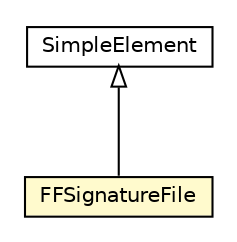 #!/usr/local/bin/dot
#
# Class diagram 
# Generated by UMLGraph version 5.1 (http://www.umlgraph.org/)
#

digraph G {
	edge [fontname="Helvetica",fontsize=10,labelfontname="Helvetica",labelfontsize=10];
	node [fontname="Helvetica",fontsize=10,shape=plaintext];
	nodesep=0.25;
	ranksep=0.5;
	// uk.gov.nationalarchives.droid.base.SimpleElement
	c2294 [label=<<table title="uk.gov.nationalarchives.droid.base.SimpleElement" border="0" cellborder="1" cellspacing="0" cellpadding="2" port="p" href="../base/SimpleElement.html">
		<tr><td><table border="0" cellspacing="0" cellpadding="1">
<tr><td align="center" balign="center"> SimpleElement </td></tr>
		</table></td></tr>
		</table>>, fontname="Helvetica", fontcolor="black", fontsize=10.0];
	// uk.gov.nationalarchives.droid.signatureFile.FFSignatureFile
	c2302 [label=<<table title="uk.gov.nationalarchives.droid.signatureFile.FFSignatureFile" border="0" cellborder="1" cellspacing="0" cellpadding="2" port="p" bgcolor="lemonChiffon" href="./FFSignatureFile.html">
		<tr><td><table border="0" cellspacing="0" cellpadding="1">
<tr><td align="center" balign="center"> FFSignatureFile </td></tr>
		</table></td></tr>
		</table>>, fontname="Helvetica", fontcolor="black", fontsize=10.0];
	//uk.gov.nationalarchives.droid.signatureFile.FFSignatureFile extends uk.gov.nationalarchives.droid.base.SimpleElement
	c2294:p -> c2302:p [dir=back,arrowtail=empty];
}

